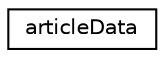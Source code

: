 digraph "Graphical Class Hierarchy"
{
 // LATEX_PDF_SIZE
  edge [fontname="Helvetica",fontsize="10",labelfontname="Helvetica",labelfontsize="10"];
  node [fontname="Helvetica",fontsize="10",shape=record];
  rankdir="LR";
  Node0 [label="articleData",height=0.2,width=0.4,color="black", fillcolor="white", style="filled",URL="$classarticleData.html",tooltip="Class that stores all information about the articles."];
}
